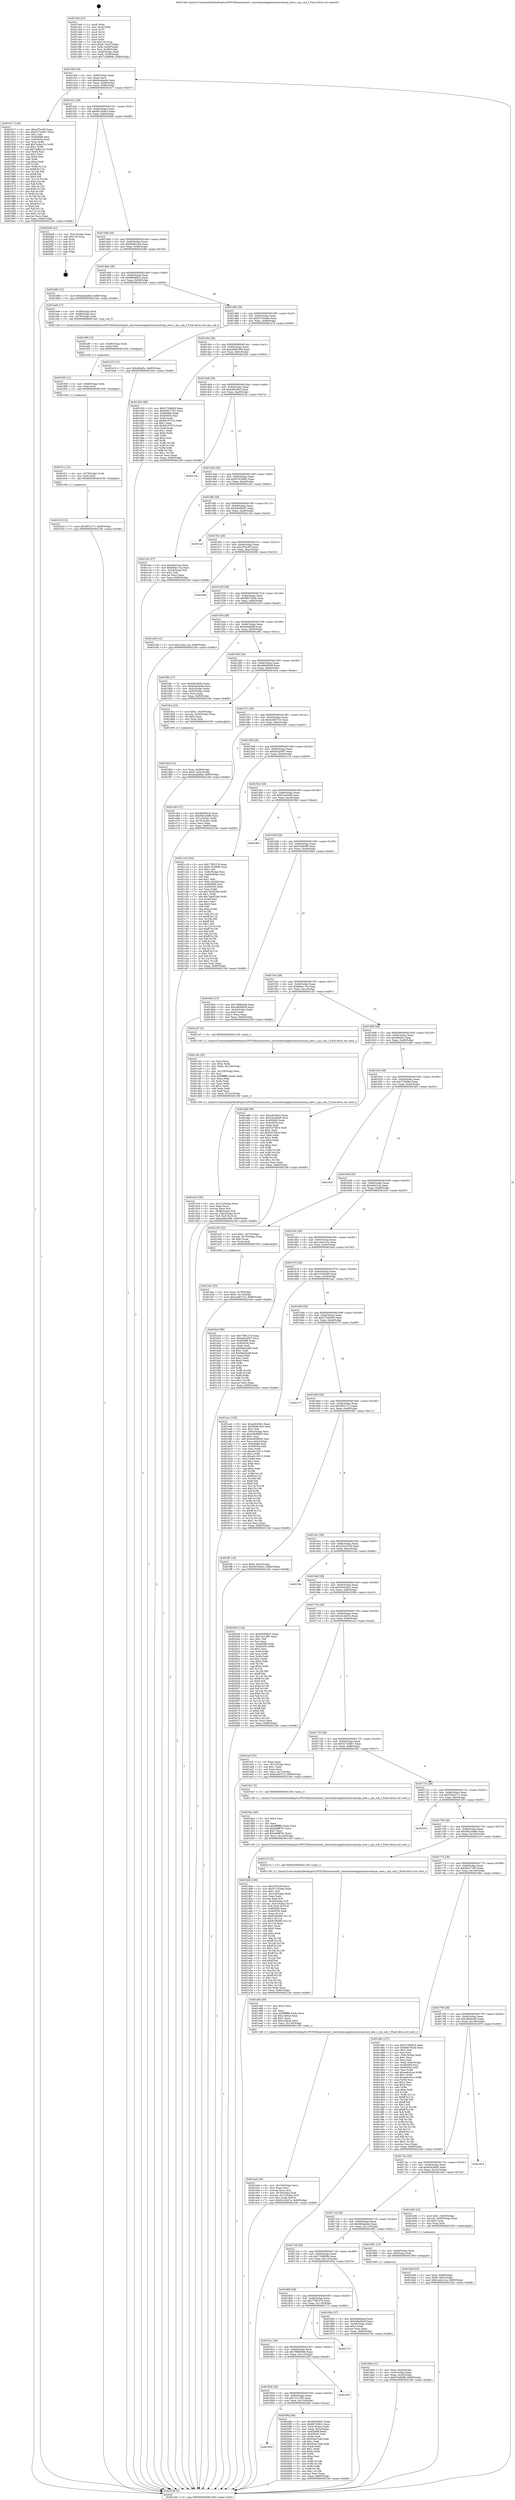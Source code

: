 digraph "0x4013e0" {
  label = "0x4013e0 (/mnt/c/Users/mathe/Desktop/tcc/POCII/binaries/extr_reactosbaseapplicationscalcrpn_ieee.c_rpn_sub_f_Final-ollvm.out::main(0))"
  labelloc = "t"
  node[shape=record]

  Entry [label="",width=0.3,height=0.3,shape=circle,fillcolor=black,style=filled]
  "0x40140f" [label="{
     0x40140f [29]\l
     | [instrs]\l
     &nbsp;&nbsp;0x40140f \<+3\>: mov -0x80(%rbp),%eax\l
     &nbsp;&nbsp;0x401412 \<+2\>: mov %eax,%ecx\l
     &nbsp;&nbsp;0x401414 \<+6\>: sub $0x84edae4b,%ecx\l
     &nbsp;&nbsp;0x40141a \<+6\>: mov %eax,-0x84(%rbp)\l
     &nbsp;&nbsp;0x401420 \<+6\>: mov %ecx,-0x88(%rbp)\l
     &nbsp;&nbsp;0x401426 \<+6\>: je 0000000000401917 \<main+0x537\>\l
  }"]
  "0x401917" [label="{
     0x401917 [144]\l
     | [instrs]\l
     &nbsp;&nbsp;0x401917 \<+5\>: mov $0xcf7fcc95,%eax\l
     &nbsp;&nbsp;0x40191c \<+5\>: mov $0x527e36b7,%ecx\l
     &nbsp;&nbsp;0x401921 \<+2\>: mov $0x1,%dl\l
     &nbsp;&nbsp;0x401923 \<+7\>: mov 0x405068,%esi\l
     &nbsp;&nbsp;0x40192a \<+7\>: mov 0x405054,%edi\l
     &nbsp;&nbsp;0x401931 \<+3\>: mov %esi,%r8d\l
     &nbsp;&nbsp;0x401934 \<+7\>: add $0x7adba12c,%r8d\l
     &nbsp;&nbsp;0x40193b \<+4\>: sub $0x1,%r8d\l
     &nbsp;&nbsp;0x40193f \<+7\>: sub $0x7adba12c,%r8d\l
     &nbsp;&nbsp;0x401946 \<+4\>: imul %r8d,%esi\l
     &nbsp;&nbsp;0x40194a \<+3\>: and $0x1,%esi\l
     &nbsp;&nbsp;0x40194d \<+3\>: cmp $0x0,%esi\l
     &nbsp;&nbsp;0x401950 \<+4\>: sete %r9b\l
     &nbsp;&nbsp;0x401954 \<+3\>: cmp $0xa,%edi\l
     &nbsp;&nbsp;0x401957 \<+4\>: setl %r10b\l
     &nbsp;&nbsp;0x40195b \<+3\>: mov %r9b,%r11b\l
     &nbsp;&nbsp;0x40195e \<+4\>: xor $0xff,%r11b\l
     &nbsp;&nbsp;0x401962 \<+3\>: mov %r10b,%bl\l
     &nbsp;&nbsp;0x401965 \<+3\>: xor $0xff,%bl\l
     &nbsp;&nbsp;0x401968 \<+3\>: xor $0x0,%dl\l
     &nbsp;&nbsp;0x40196b \<+3\>: mov %r11b,%r14b\l
     &nbsp;&nbsp;0x40196e \<+4\>: and $0x0,%r14b\l
     &nbsp;&nbsp;0x401972 \<+3\>: and %dl,%r9b\l
     &nbsp;&nbsp;0x401975 \<+3\>: mov %bl,%r15b\l
     &nbsp;&nbsp;0x401978 \<+4\>: and $0x0,%r15b\l
     &nbsp;&nbsp;0x40197c \<+3\>: and %dl,%r10b\l
     &nbsp;&nbsp;0x40197f \<+3\>: or %r9b,%r14b\l
     &nbsp;&nbsp;0x401982 \<+3\>: or %r10b,%r15b\l
     &nbsp;&nbsp;0x401985 \<+3\>: xor %r15b,%r14b\l
     &nbsp;&nbsp;0x401988 \<+3\>: or %bl,%r11b\l
     &nbsp;&nbsp;0x40198b \<+4\>: xor $0xff,%r11b\l
     &nbsp;&nbsp;0x40198f \<+3\>: or $0x0,%dl\l
     &nbsp;&nbsp;0x401992 \<+3\>: and %dl,%r11b\l
     &nbsp;&nbsp;0x401995 \<+3\>: or %r11b,%r14b\l
     &nbsp;&nbsp;0x401998 \<+4\>: test $0x1,%r14b\l
     &nbsp;&nbsp;0x40199c \<+3\>: cmovne %ecx,%eax\l
     &nbsp;&nbsp;0x40199f \<+3\>: mov %eax,-0x80(%rbp)\l
     &nbsp;&nbsp;0x4019a2 \<+5\>: jmp 00000000004021b6 \<main+0xdd6\>\l
  }"]
  "0x40142c" [label="{
     0x40142c [28]\l
     | [instrs]\l
     &nbsp;&nbsp;0x40142c \<+5\>: jmp 0000000000401431 \<main+0x51\>\l
     &nbsp;&nbsp;0x401431 \<+6\>: mov -0x84(%rbp),%eax\l
     &nbsp;&nbsp;0x401437 \<+5\>: sub $0x8b7408c3,%eax\l
     &nbsp;&nbsp;0x40143c \<+6\>: mov %eax,-0x8c(%rbp)\l
     &nbsp;&nbsp;0x401442 \<+6\>: je 00000000004020e8 \<main+0xd08\>\l
  }"]
  Exit [label="",width=0.3,height=0.3,shape=circle,fillcolor=black,style=filled,peripheries=2]
  "0x4020e8" [label="{
     0x4020e8 [21]\l
     | [instrs]\l
     &nbsp;&nbsp;0x4020e8 \<+3\>: mov -0x2c(%rbp),%eax\l
     &nbsp;&nbsp;0x4020eb \<+7\>: add $0x118,%rsp\l
     &nbsp;&nbsp;0x4020f2 \<+1\>: pop %rbx\l
     &nbsp;&nbsp;0x4020f3 \<+2\>: pop %r12\l
     &nbsp;&nbsp;0x4020f5 \<+2\>: pop %r13\l
     &nbsp;&nbsp;0x4020f7 \<+2\>: pop %r14\l
     &nbsp;&nbsp;0x4020f9 \<+2\>: pop %r15\l
     &nbsp;&nbsp;0x4020fb \<+1\>: pop %rbp\l
     &nbsp;&nbsp;0x4020fc \<+1\>: ret\l
  }"]
  "0x401448" [label="{
     0x401448 [28]\l
     | [instrs]\l
     &nbsp;&nbsp;0x401448 \<+5\>: jmp 000000000040144d \<main+0x6d\>\l
     &nbsp;&nbsp;0x40144d \<+6\>: mov -0x84(%rbp),%eax\l
     &nbsp;&nbsp;0x401453 \<+5\>: sub $0x94981dc6,%eax\l
     &nbsp;&nbsp;0x401458 \<+6\>: mov %eax,-0x90(%rbp)\l
     &nbsp;&nbsp;0x40145e \<+6\>: je 0000000000401b86 \<main+0x7a6\>\l
  }"]
  "0x401854" [label="{
     0x401854\l
  }", style=dashed]
  "0x401b86" [label="{
     0x401b86 [12]\l
     | [instrs]\l
     &nbsp;&nbsp;0x401b86 \<+7\>: movl $0xdadab8af,-0x80(%rbp)\l
     &nbsp;&nbsp;0x401b8d \<+5\>: jmp 00000000004021b6 \<main+0xdd6\>\l
  }"]
  "0x401464" [label="{
     0x401464 [28]\l
     | [instrs]\l
     &nbsp;&nbsp;0x401464 \<+5\>: jmp 0000000000401469 \<main+0x89\>\l
     &nbsp;&nbsp;0x401469 \<+6\>: mov -0x84(%rbp),%eax\l
     &nbsp;&nbsp;0x40146f \<+5\>: sub $0x9660fd1b,%eax\l
     &nbsp;&nbsp;0x401474 \<+6\>: mov %eax,-0x94(%rbp)\l
     &nbsp;&nbsp;0x40147a \<+6\>: je 0000000000401ee8 \<main+0xb08\>\l
  }"]
  "0x40208a" [label="{
     0x40208a [94]\l
     | [instrs]\l
     &nbsp;&nbsp;0x40208a \<+5\>: mov $0xb9c856d7,%eax\l
     &nbsp;&nbsp;0x40208f \<+5\>: mov $0x8b7408c3,%ecx\l
     &nbsp;&nbsp;0x402094 \<+3\>: mov -0x3c(%rbp),%edx\l
     &nbsp;&nbsp;0x402097 \<+3\>: mov %edx,-0x2c(%rbp)\l
     &nbsp;&nbsp;0x40209a \<+7\>: mov 0x405068,%edx\l
     &nbsp;&nbsp;0x4020a1 \<+7\>: mov 0x405054,%esi\l
     &nbsp;&nbsp;0x4020a8 \<+2\>: mov %edx,%edi\l
     &nbsp;&nbsp;0x4020aa \<+6\>: sub $0x43ea7ea6,%edi\l
     &nbsp;&nbsp;0x4020b0 \<+3\>: sub $0x1,%edi\l
     &nbsp;&nbsp;0x4020b3 \<+6\>: add $0x43ea7ea6,%edi\l
     &nbsp;&nbsp;0x4020b9 \<+3\>: imul %edi,%edx\l
     &nbsp;&nbsp;0x4020bc \<+3\>: and $0x1,%edx\l
     &nbsp;&nbsp;0x4020bf \<+3\>: cmp $0x0,%edx\l
     &nbsp;&nbsp;0x4020c2 \<+4\>: sete %r8b\l
     &nbsp;&nbsp;0x4020c6 \<+3\>: cmp $0xa,%esi\l
     &nbsp;&nbsp;0x4020c9 \<+4\>: setl %r9b\l
     &nbsp;&nbsp;0x4020cd \<+3\>: mov %r8b,%r10b\l
     &nbsp;&nbsp;0x4020d0 \<+3\>: and %r9b,%r10b\l
     &nbsp;&nbsp;0x4020d3 \<+3\>: xor %r9b,%r8b\l
     &nbsp;&nbsp;0x4020d6 \<+3\>: or %r8b,%r10b\l
     &nbsp;&nbsp;0x4020d9 \<+4\>: test $0x1,%r10b\l
     &nbsp;&nbsp;0x4020dd \<+3\>: cmovne %ecx,%eax\l
     &nbsp;&nbsp;0x4020e0 \<+3\>: mov %eax,-0x80(%rbp)\l
     &nbsp;&nbsp;0x4020e3 \<+5\>: jmp 00000000004021b6 \<main+0xdd6\>\l
  }"]
  "0x401ee8" [label="{
     0x401ee8 [17]\l
     | [instrs]\l
     &nbsp;&nbsp;0x401ee8 \<+4\>: mov -0x58(%rbp),%rdi\l
     &nbsp;&nbsp;0x401eec \<+4\>: mov -0x68(%rbp),%rsi\l
     &nbsp;&nbsp;0x401ef0 \<+4\>: mov -0x78(%rbp),%rdx\l
     &nbsp;&nbsp;0x401ef4 \<+5\>: call 00000000004013a0 \<rpn_sub_f\>\l
     | [calls]\l
     &nbsp;&nbsp;0x4013a0 \{1\} (/mnt/c/Users/mathe/Desktop/tcc/POCII/binaries/extr_reactosbaseapplicationscalcrpn_ieee.c_rpn_sub_f_Final-ollvm.out::rpn_sub_f)\l
  }"]
  "0x401480" [label="{
     0x401480 [28]\l
     | [instrs]\l
     &nbsp;&nbsp;0x401480 \<+5\>: jmp 0000000000401485 \<main+0xa5\>\l
     &nbsp;&nbsp;0x401485 \<+6\>: mov -0x84(%rbp),%eax\l
     &nbsp;&nbsp;0x40148b \<+5\>: sub $0x97102a6e,%eax\l
     &nbsp;&nbsp;0x401490 \<+6\>: mov %eax,-0x98(%rbp)\l
     &nbsp;&nbsp;0x401496 \<+6\>: je 0000000000401a7d \<main+0x69d\>\l
  }"]
  "0x401838" [label="{
     0x401838 [28]\l
     | [instrs]\l
     &nbsp;&nbsp;0x401838 \<+5\>: jmp 000000000040183d \<main+0x45d\>\l
     &nbsp;&nbsp;0x40183d \<+6\>: mov -0x84(%rbp),%eax\l
     &nbsp;&nbsp;0x401843 \<+5\>: sub $0x7a213ff1,%eax\l
     &nbsp;&nbsp;0x401848 \<+6\>: mov %eax,-0x120(%rbp)\l
     &nbsp;&nbsp;0x40184e \<+6\>: je 000000000040208a \<main+0xcaa\>\l
  }"]
  "0x401a7d" [label="{
     0x401a7d [12]\l
     | [instrs]\l
     &nbsp;&nbsp;0x401a7d \<+7\>: movl $0x46bd5c,-0x80(%rbp)\l
     &nbsp;&nbsp;0x401a84 \<+5\>: jmp 00000000004021b6 \<main+0xdd6\>\l
  }"]
  "0x40149c" [label="{
     0x40149c [28]\l
     | [instrs]\l
     &nbsp;&nbsp;0x40149c \<+5\>: jmp 00000000004014a1 \<main+0xc1\>\l
     &nbsp;&nbsp;0x4014a1 \<+6\>: mov -0x84(%rbp),%eax\l
     &nbsp;&nbsp;0x4014a7 \<+5\>: sub $0xa48d2369,%eax\l
     &nbsp;&nbsp;0x4014ac \<+6\>: mov %eax,-0x9c(%rbp)\l
     &nbsp;&nbsp;0x4014b2 \<+6\>: je 0000000000401d34 \<main+0x954\>\l
  }"]
  "0x401f29" [label="{
     0x401f29\l
  }", style=dashed]
  "0x401d34" [label="{
     0x401d34 [88]\l
     | [instrs]\l
     &nbsp;&nbsp;0x401d34 \<+5\>: mov $0x272848c9,%eax\l
     &nbsp;&nbsp;0x401d39 \<+5\>: mov $0x58417343,%ecx\l
     &nbsp;&nbsp;0x401d3e \<+7\>: mov 0x405068,%edx\l
     &nbsp;&nbsp;0x401d45 \<+7\>: mov 0x405054,%esi\l
     &nbsp;&nbsp;0x401d4c \<+2\>: mov %edx,%edi\l
     &nbsp;&nbsp;0x401d4e \<+6\>: sub $0xb919747a,%edi\l
     &nbsp;&nbsp;0x401d54 \<+3\>: sub $0x1,%edi\l
     &nbsp;&nbsp;0x401d57 \<+6\>: add $0xb919747a,%edi\l
     &nbsp;&nbsp;0x401d5d \<+3\>: imul %edi,%edx\l
     &nbsp;&nbsp;0x401d60 \<+3\>: and $0x1,%edx\l
     &nbsp;&nbsp;0x401d63 \<+3\>: cmp $0x0,%edx\l
     &nbsp;&nbsp;0x401d66 \<+4\>: sete %r8b\l
     &nbsp;&nbsp;0x401d6a \<+3\>: cmp $0xa,%esi\l
     &nbsp;&nbsp;0x401d6d \<+4\>: setl %r9b\l
     &nbsp;&nbsp;0x401d71 \<+3\>: mov %r8b,%r10b\l
     &nbsp;&nbsp;0x401d74 \<+3\>: and %r9b,%r10b\l
     &nbsp;&nbsp;0x401d77 \<+3\>: xor %r9b,%r8b\l
     &nbsp;&nbsp;0x401d7a \<+3\>: or %r8b,%r10b\l
     &nbsp;&nbsp;0x401d7d \<+4\>: test $0x1,%r10b\l
     &nbsp;&nbsp;0x401d81 \<+3\>: cmovne %ecx,%eax\l
     &nbsp;&nbsp;0x401d84 \<+3\>: mov %eax,-0x80(%rbp)\l
     &nbsp;&nbsp;0x401d87 \<+5\>: jmp 00000000004021b6 \<main+0xdd6\>\l
  }"]
  "0x4014b8" [label="{
     0x4014b8 [28]\l
     | [instrs]\l
     &nbsp;&nbsp;0x4014b8 \<+5\>: jmp 00000000004014bd \<main+0xdd\>\l
     &nbsp;&nbsp;0x4014bd \<+6\>: mov -0x84(%rbp),%eax\l
     &nbsp;&nbsp;0x4014c3 \<+5\>: sub $0xa4fc58e2,%eax\l
     &nbsp;&nbsp;0x4014c8 \<+6\>: mov %eax,-0xa0(%rbp)\l
     &nbsp;&nbsp;0x4014ce \<+6\>: je 000000000040215a \<main+0xd7a\>\l
  }"]
  "0x40181c" [label="{
     0x40181c [28]\l
     | [instrs]\l
     &nbsp;&nbsp;0x40181c \<+5\>: jmp 0000000000401821 \<main+0x441\>\l
     &nbsp;&nbsp;0x401821 \<+6\>: mov -0x84(%rbp),%eax\l
     &nbsp;&nbsp;0x401827 \<+5\>: sub $0x7888048b,%eax\l
     &nbsp;&nbsp;0x40182c \<+6\>: mov %eax,-0x11c(%rbp)\l
     &nbsp;&nbsp;0x401832 \<+6\>: je 0000000000401f29 \<main+0xb49\>\l
  }"]
  "0x40215a" [label="{
     0x40215a\l
  }", style=dashed]
  "0x4014d4" [label="{
     0x4014d4 [28]\l
     | [instrs]\l
     &nbsp;&nbsp;0x4014d4 \<+5\>: jmp 00000000004014d9 \<main+0xf9\>\l
     &nbsp;&nbsp;0x4014d9 \<+6\>: mov -0x84(%rbp),%eax\l
     &nbsp;&nbsp;0x4014df \<+5\>: sub $0xb7d19685,%eax\l
     &nbsp;&nbsp;0x4014e4 \<+6\>: mov %eax,-0xa4(%rbp)\l
     &nbsp;&nbsp;0x4014ea \<+6\>: je 0000000000401cbc \<main+0x8dc\>\l
  }"]
  "0x402173" [label="{
     0x402173\l
  }", style=dashed]
  "0x401cbc" [label="{
     0x401cbc [27]\l
     | [instrs]\l
     &nbsp;&nbsp;0x401cbc \<+5\>: mov $0xe9a21ea,%eax\l
     &nbsp;&nbsp;0x401cc1 \<+5\>: mov $0xf8eb173a,%ecx\l
     &nbsp;&nbsp;0x401cc6 \<+3\>: mov -0x2d(%rbp),%dl\l
     &nbsp;&nbsp;0x401cc9 \<+3\>: test $0x1,%dl\l
     &nbsp;&nbsp;0x401ccc \<+3\>: cmovne %ecx,%eax\l
     &nbsp;&nbsp;0x401ccf \<+3\>: mov %eax,-0x80(%rbp)\l
     &nbsp;&nbsp;0x401cd2 \<+5\>: jmp 00000000004021b6 \<main+0xdd6\>\l
  }"]
  "0x4014f0" [label="{
     0x4014f0 [28]\l
     | [instrs]\l
     &nbsp;&nbsp;0x4014f0 \<+5\>: jmp 00000000004014f5 \<main+0x115\>\l
     &nbsp;&nbsp;0x4014f5 \<+6\>: mov -0x84(%rbp),%eax\l
     &nbsp;&nbsp;0x4014fb \<+5\>: sub $0xb9c856d7,%eax\l
     &nbsp;&nbsp;0x401500 \<+6\>: mov %eax,-0xa8(%rbp)\l
     &nbsp;&nbsp;0x401506 \<+6\>: je 00000000004021af \<main+0xdcf\>\l
  }"]
  "0x401f1d" [label="{
     0x401f1d [12]\l
     | [instrs]\l
     &nbsp;&nbsp;0x401f1d \<+7\>: movl $0x2f67cc71,-0x80(%rbp)\l
     &nbsp;&nbsp;0x401f24 \<+5\>: jmp 00000000004021b6 \<main+0xdd6\>\l
  }"]
  "0x4021af" [label="{
     0x4021af\l
  }", style=dashed]
  "0x40150c" [label="{
     0x40150c [28]\l
     | [instrs]\l
     &nbsp;&nbsp;0x40150c \<+5\>: jmp 0000000000401511 \<main+0x131\>\l
     &nbsp;&nbsp;0x401511 \<+6\>: mov -0x84(%rbp),%eax\l
     &nbsp;&nbsp;0x401517 \<+5\>: sub $0xcf7fcc95,%eax\l
     &nbsp;&nbsp;0x40151c \<+6\>: mov %eax,-0xac(%rbp)\l
     &nbsp;&nbsp;0x401522 \<+6\>: je 00000000004020fd \<main+0xd1d\>\l
  }"]
  "0x401f11" [label="{
     0x401f11 [12]\l
     | [instrs]\l
     &nbsp;&nbsp;0x401f11 \<+4\>: mov -0x78(%rbp),%rdx\l
     &nbsp;&nbsp;0x401f15 \<+3\>: mov %rdx,%rdi\l
     &nbsp;&nbsp;0x401f18 \<+5\>: call 0000000000401030 \<free@plt\>\l
     | [calls]\l
     &nbsp;&nbsp;0x401030 \{1\} (unknown)\l
  }"]
  "0x4020fd" [label="{
     0x4020fd\l
  }", style=dashed]
  "0x401528" [label="{
     0x401528 [28]\l
     | [instrs]\l
     &nbsp;&nbsp;0x401528 \<+5\>: jmp 000000000040152d \<main+0x14d\>\l
     &nbsp;&nbsp;0x40152d \<+6\>: mov -0x84(%rbp),%eax\l
     &nbsp;&nbsp;0x401533 \<+5\>: sub $0xd6b782de,%eax\l
     &nbsp;&nbsp;0x401538 \<+6\>: mov %eax,-0xb0(%rbp)\l
     &nbsp;&nbsp;0x40153e \<+6\>: je 0000000000401e29 \<main+0xa49\>\l
  }"]
  "0x401f05" [label="{
     0x401f05 [12]\l
     | [instrs]\l
     &nbsp;&nbsp;0x401f05 \<+4\>: mov -0x68(%rbp),%rdx\l
     &nbsp;&nbsp;0x401f09 \<+3\>: mov %rdx,%rdi\l
     &nbsp;&nbsp;0x401f0c \<+5\>: call 0000000000401030 \<free@plt\>\l
     | [calls]\l
     &nbsp;&nbsp;0x401030 \{1\} (unknown)\l
  }"]
  "0x401e29" [label="{
     0x401e29 [12]\l
     | [instrs]\l
     &nbsp;&nbsp;0x401e29 \<+7\>: movl $0x1eeb1c2a,-0x80(%rbp)\l
     &nbsp;&nbsp;0x401e30 \<+5\>: jmp 00000000004021b6 \<main+0xdd6\>\l
  }"]
  "0x401544" [label="{
     0x401544 [28]\l
     | [instrs]\l
     &nbsp;&nbsp;0x401544 \<+5\>: jmp 0000000000401549 \<main+0x169\>\l
     &nbsp;&nbsp;0x401549 \<+6\>: mov -0x84(%rbp),%eax\l
     &nbsp;&nbsp;0x40154f \<+5\>: sub $0xdadab8af,%eax\l
     &nbsp;&nbsp;0x401554 \<+6\>: mov %eax,-0xb4(%rbp)\l
     &nbsp;&nbsp;0x40155a \<+6\>: je 00000000004018fc \<main+0x51c\>\l
  }"]
  "0x401ef9" [label="{
     0x401ef9 [12]\l
     | [instrs]\l
     &nbsp;&nbsp;0x401ef9 \<+4\>: mov -0x58(%rbp),%rdx\l
     &nbsp;&nbsp;0x401efd \<+3\>: mov %rdx,%rdi\l
     &nbsp;&nbsp;0x401f00 \<+5\>: call 0000000000401030 \<free@plt\>\l
     | [calls]\l
     &nbsp;&nbsp;0x401030 \{1\} (unknown)\l
  }"]
  "0x4018fc" [label="{
     0x4018fc [27]\l
     | [instrs]\l
     &nbsp;&nbsp;0x4018fc \<+5\>: mov $0x65b2fe83,%eax\l
     &nbsp;&nbsp;0x401901 \<+5\>: mov $0x84edae4b,%ecx\l
     &nbsp;&nbsp;0x401906 \<+3\>: mov -0x5c(%rbp),%edx\l
     &nbsp;&nbsp;0x401909 \<+3\>: cmp -0x50(%rbp),%edx\l
     &nbsp;&nbsp;0x40190c \<+3\>: cmovl %ecx,%eax\l
     &nbsp;&nbsp;0x40190f \<+3\>: mov %eax,-0x80(%rbp)\l
     &nbsp;&nbsp;0x401912 \<+5\>: jmp 00000000004021b6 \<main+0xdd6\>\l
  }"]
  "0x401560" [label="{
     0x401560 [28]\l
     | [instrs]\l
     &nbsp;&nbsp;0x401560 \<+5\>: jmp 0000000000401565 \<main+0x185\>\l
     &nbsp;&nbsp;0x401565 \<+6\>: mov -0x84(%rbp),%eax\l
     &nbsp;&nbsp;0x40156b \<+5\>: sub $0xe86d0938,%eax\l
     &nbsp;&nbsp;0x401570 \<+6\>: mov %eax,-0xb8(%rbp)\l
     &nbsp;&nbsp;0x401576 \<+6\>: je 00000000004018ce \<main+0x4ee\>\l
  }"]
  "0x401eab" [label="{
     0x401eab [36]\l
     | [instrs]\l
     &nbsp;&nbsp;0x401eab \<+6\>: mov -0x130(%rbp),%ecx\l
     &nbsp;&nbsp;0x401eb1 \<+3\>: imul %eax,%ecx\l
     &nbsp;&nbsp;0x401eb4 \<+3\>: movslq %ecx,%rsi\l
     &nbsp;&nbsp;0x401eb7 \<+4\>: mov -0x78(%rbp),%rdi\l
     &nbsp;&nbsp;0x401ebb \<+4\>: movslq -0x7c(%rbp),%r8\l
     &nbsp;&nbsp;0x401ebf \<+4\>: mov %rsi,(%rdi,%r8,8)\l
     &nbsp;&nbsp;0x401ec3 \<+7\>: movl $0x43c2bd7a,-0x80(%rbp)\l
     &nbsp;&nbsp;0x401eca \<+5\>: jmp 00000000004021b6 \<main+0xdd6\>\l
  }"]
  "0x4018ce" [label="{
     0x4018ce [23]\l
     | [instrs]\l
     &nbsp;&nbsp;0x4018ce \<+7\>: movl $0x1,-0x50(%rbp)\l
     &nbsp;&nbsp;0x4018d5 \<+4\>: movslq -0x50(%rbp),%rax\l
     &nbsp;&nbsp;0x4018d9 \<+4\>: shl $0x3,%rax\l
     &nbsp;&nbsp;0x4018dd \<+3\>: mov %rax,%rdi\l
     &nbsp;&nbsp;0x4018e0 \<+5\>: call 0000000000401050 \<malloc@plt\>\l
     | [calls]\l
     &nbsp;&nbsp;0x401050 \{1\} (unknown)\l
  }"]
  "0x40157c" [label="{
     0x40157c [28]\l
     | [instrs]\l
     &nbsp;&nbsp;0x40157c \<+5\>: jmp 0000000000401581 \<main+0x1a1\>\l
     &nbsp;&nbsp;0x401581 \<+6\>: mov -0x84(%rbp),%eax\l
     &nbsp;&nbsp;0x401587 \<+5\>: sub $0xecd83723,%eax\l
     &nbsp;&nbsp;0x40158c \<+6\>: mov %eax,-0xbc(%rbp)\l
     &nbsp;&nbsp;0x401592 \<+6\>: je 0000000000401e63 \<main+0xa83\>\l
  }"]
  "0x401e83" [label="{
     0x401e83 [40]\l
     | [instrs]\l
     &nbsp;&nbsp;0x401e83 \<+5\>: mov $0x2,%ecx\l
     &nbsp;&nbsp;0x401e88 \<+1\>: cltd\l
     &nbsp;&nbsp;0x401e89 \<+2\>: idiv %ecx\l
     &nbsp;&nbsp;0x401e8b \<+6\>: imul $0xfffffffe,%edx,%ecx\l
     &nbsp;&nbsp;0x401e91 \<+6\>: sub $0xcc3fe2e,%ecx\l
     &nbsp;&nbsp;0x401e97 \<+3\>: add $0x1,%ecx\l
     &nbsp;&nbsp;0x401e9a \<+6\>: add $0xcc3fe2e,%ecx\l
     &nbsp;&nbsp;0x401ea0 \<+6\>: mov %ecx,-0x130(%rbp)\l
     &nbsp;&nbsp;0x401ea6 \<+5\>: call 0000000000401160 \<next_i\>\l
     | [calls]\l
     &nbsp;&nbsp;0x401160 \{1\} (/mnt/c/Users/mathe/Desktop/tcc/POCII/binaries/extr_reactosbaseapplicationscalcrpn_ieee.c_rpn_sub_f_Final-ollvm.out::next_i)\l
  }"]
  "0x401e63" [label="{
     0x401e63 [27]\l
     | [instrs]\l
     &nbsp;&nbsp;0x401e63 \<+5\>: mov $0x9660fd1b,%eax\l
     &nbsp;&nbsp;0x401e68 \<+5\>: mov $0x56b1d496,%ecx\l
     &nbsp;&nbsp;0x401e6d \<+3\>: mov -0x7c(%rbp),%edx\l
     &nbsp;&nbsp;0x401e70 \<+3\>: cmp -0x70(%rbp),%edx\l
     &nbsp;&nbsp;0x401e73 \<+3\>: cmovl %ecx,%eax\l
     &nbsp;&nbsp;0x401e76 \<+3\>: mov %eax,-0x80(%rbp)\l
     &nbsp;&nbsp;0x401e79 \<+5\>: jmp 00000000004021b6 \<main+0xdd6\>\l
  }"]
  "0x401598" [label="{
     0x401598 [28]\l
     | [instrs]\l
     &nbsp;&nbsp;0x401598 \<+5\>: jmp 000000000040159d \<main+0x1bd\>\l
     &nbsp;&nbsp;0x40159d \<+6\>: mov -0x84(%rbp),%eax\l
     &nbsp;&nbsp;0x4015a3 \<+5\>: sub $0xef32d387,%eax\l
     &nbsp;&nbsp;0x4015a8 \<+6\>: mov %eax,-0xc0(%rbp)\l
     &nbsp;&nbsp;0x4015ae \<+6\>: je 0000000000401c18 \<main+0x838\>\l
  }"]
  "0x401e4c" [label="{
     0x401e4c [23]\l
     | [instrs]\l
     &nbsp;&nbsp;0x401e4c \<+4\>: mov %rax,-0x78(%rbp)\l
     &nbsp;&nbsp;0x401e50 \<+7\>: movl $0x0,-0x7c(%rbp)\l
     &nbsp;&nbsp;0x401e57 \<+7\>: movl $0xecd83723,-0x80(%rbp)\l
     &nbsp;&nbsp;0x401e5e \<+5\>: jmp 00000000004021b6 \<main+0xdd6\>\l
  }"]
  "0x401c18" [label="{
     0x401c18 [164]\l
     | [instrs]\l
     &nbsp;&nbsp;0x401c18 \<+5\>: mov $0x778f127d,%eax\l
     &nbsp;&nbsp;0x401c1d \<+5\>: mov $0xb7d19685,%ecx\l
     &nbsp;&nbsp;0x401c22 \<+2\>: mov $0x1,%dl\l
     &nbsp;&nbsp;0x401c24 \<+3\>: mov -0x6c(%rbp),%esi\l
     &nbsp;&nbsp;0x401c27 \<+3\>: cmp -0x60(%rbp),%esi\l
     &nbsp;&nbsp;0x401c2a \<+4\>: setl %dil\l
     &nbsp;&nbsp;0x401c2e \<+4\>: and $0x1,%dil\l
     &nbsp;&nbsp;0x401c32 \<+4\>: mov %dil,-0x2d(%rbp)\l
     &nbsp;&nbsp;0x401c36 \<+7\>: mov 0x405068,%esi\l
     &nbsp;&nbsp;0x401c3d \<+8\>: mov 0x405054,%r8d\l
     &nbsp;&nbsp;0x401c45 \<+3\>: mov %esi,%r9d\l
     &nbsp;&nbsp;0x401c48 \<+7\>: sub $0x7abd528a,%r9d\l
     &nbsp;&nbsp;0x401c4f \<+4\>: sub $0x1,%r9d\l
     &nbsp;&nbsp;0x401c53 \<+7\>: add $0x7abd528a,%r9d\l
     &nbsp;&nbsp;0x401c5a \<+4\>: imul %r9d,%esi\l
     &nbsp;&nbsp;0x401c5e \<+3\>: and $0x1,%esi\l
     &nbsp;&nbsp;0x401c61 \<+3\>: cmp $0x0,%esi\l
     &nbsp;&nbsp;0x401c64 \<+4\>: sete %dil\l
     &nbsp;&nbsp;0x401c68 \<+4\>: cmp $0xa,%r8d\l
     &nbsp;&nbsp;0x401c6c \<+4\>: setl %r10b\l
     &nbsp;&nbsp;0x401c70 \<+3\>: mov %dil,%r11b\l
     &nbsp;&nbsp;0x401c73 \<+4\>: xor $0xff,%r11b\l
     &nbsp;&nbsp;0x401c77 \<+3\>: mov %r10b,%bl\l
     &nbsp;&nbsp;0x401c7a \<+3\>: xor $0xff,%bl\l
     &nbsp;&nbsp;0x401c7d \<+3\>: xor $0x1,%dl\l
     &nbsp;&nbsp;0x401c80 \<+3\>: mov %r11b,%r14b\l
     &nbsp;&nbsp;0x401c83 \<+4\>: and $0xff,%r14b\l
     &nbsp;&nbsp;0x401c87 \<+3\>: and %dl,%dil\l
     &nbsp;&nbsp;0x401c8a \<+3\>: mov %bl,%r15b\l
     &nbsp;&nbsp;0x401c8d \<+4\>: and $0xff,%r15b\l
     &nbsp;&nbsp;0x401c91 \<+3\>: and %dl,%r10b\l
     &nbsp;&nbsp;0x401c94 \<+3\>: or %dil,%r14b\l
     &nbsp;&nbsp;0x401c97 \<+3\>: or %r10b,%r15b\l
     &nbsp;&nbsp;0x401c9a \<+3\>: xor %r15b,%r14b\l
     &nbsp;&nbsp;0x401c9d \<+3\>: or %bl,%r11b\l
     &nbsp;&nbsp;0x401ca0 \<+4\>: xor $0xff,%r11b\l
     &nbsp;&nbsp;0x401ca4 \<+3\>: or $0x1,%dl\l
     &nbsp;&nbsp;0x401ca7 \<+3\>: and %dl,%r11b\l
     &nbsp;&nbsp;0x401caa \<+3\>: or %r11b,%r14b\l
     &nbsp;&nbsp;0x401cad \<+4\>: test $0x1,%r14b\l
     &nbsp;&nbsp;0x401cb1 \<+3\>: cmovne %ecx,%eax\l
     &nbsp;&nbsp;0x401cb4 \<+3\>: mov %eax,-0x80(%rbp)\l
     &nbsp;&nbsp;0x401cb7 \<+5\>: jmp 00000000004021b6 \<main+0xdd6\>\l
  }"]
  "0x4015b4" [label="{
     0x4015b4 [28]\l
     | [instrs]\l
     &nbsp;&nbsp;0x4015b4 \<+5\>: jmp 00000000004015b9 \<main+0x1d9\>\l
     &nbsp;&nbsp;0x4015b9 \<+6\>: mov -0x84(%rbp),%eax\l
     &nbsp;&nbsp;0x4015bf \<+5\>: sub $0xf1ac6448,%eax\l
     &nbsp;&nbsp;0x4015c4 \<+6\>: mov %eax,-0xc4(%rbp)\l
     &nbsp;&nbsp;0x4015ca \<+6\>: je 0000000000401f8d \<main+0xbad\>\l
  }"]
  "0x401d10" [label="{
     0x401d10 [36]\l
     | [instrs]\l
     &nbsp;&nbsp;0x401d10 \<+6\>: mov -0x12c(%rbp),%ecx\l
     &nbsp;&nbsp;0x401d16 \<+3\>: imul %eax,%ecx\l
     &nbsp;&nbsp;0x401d19 \<+3\>: movslq %ecx,%r8\l
     &nbsp;&nbsp;0x401d1c \<+4\>: mov -0x68(%rbp),%r9\l
     &nbsp;&nbsp;0x401d20 \<+4\>: movslq -0x6c(%rbp),%r10\l
     &nbsp;&nbsp;0x401d24 \<+4\>: mov %r8,(%r9,%r10,8)\l
     &nbsp;&nbsp;0x401d28 \<+7\>: movl $0xa48d2369,-0x80(%rbp)\l
     &nbsp;&nbsp;0x401d2f \<+5\>: jmp 00000000004021b6 \<main+0xdd6\>\l
  }"]
  "0x401f8d" [label="{
     0x401f8d\l
  }", style=dashed]
  "0x4015d0" [label="{
     0x4015d0 [28]\l
     | [instrs]\l
     &nbsp;&nbsp;0x4015d0 \<+5\>: jmp 00000000004015d5 \<main+0x1f5\>\l
     &nbsp;&nbsp;0x4015d5 \<+6\>: mov -0x84(%rbp),%eax\l
     &nbsp;&nbsp;0x4015db \<+5\>: sub $0xf7eb84f9,%eax\l
     &nbsp;&nbsp;0x4015e0 \<+6\>: mov %eax,-0xc8(%rbp)\l
     &nbsp;&nbsp;0x4015e6 \<+6\>: je 00000000004018b3 \<main+0x4d3\>\l
  }"]
  "0x401cdc" [label="{
     0x401cdc [52]\l
     | [instrs]\l
     &nbsp;&nbsp;0x401cdc \<+2\>: xor %ecx,%ecx\l
     &nbsp;&nbsp;0x401cde \<+5\>: mov $0x2,%edx\l
     &nbsp;&nbsp;0x401ce3 \<+6\>: mov %edx,-0x128(%rbp)\l
     &nbsp;&nbsp;0x401ce9 \<+1\>: cltd\l
     &nbsp;&nbsp;0x401cea \<+6\>: mov -0x128(%rbp),%esi\l
     &nbsp;&nbsp;0x401cf0 \<+2\>: idiv %esi\l
     &nbsp;&nbsp;0x401cf2 \<+6\>: imul $0xfffffffe,%edx,%edx\l
     &nbsp;&nbsp;0x401cf8 \<+2\>: mov %ecx,%edi\l
     &nbsp;&nbsp;0x401cfa \<+2\>: sub %edx,%edi\l
     &nbsp;&nbsp;0x401cfc \<+2\>: mov %ecx,%edx\l
     &nbsp;&nbsp;0x401cfe \<+3\>: sub $0x1,%edx\l
     &nbsp;&nbsp;0x401d01 \<+2\>: add %edx,%edi\l
     &nbsp;&nbsp;0x401d03 \<+2\>: sub %edi,%ecx\l
     &nbsp;&nbsp;0x401d05 \<+6\>: mov %ecx,-0x12c(%rbp)\l
     &nbsp;&nbsp;0x401d0b \<+5\>: call 0000000000401160 \<next_i\>\l
     | [calls]\l
     &nbsp;&nbsp;0x401160 \{1\} (/mnt/c/Users/mathe/Desktop/tcc/POCII/binaries/extr_reactosbaseapplicationscalcrpn_ieee.c_rpn_sub_f_Final-ollvm.out::next_i)\l
  }"]
  "0x4018b3" [label="{
     0x4018b3 [27]\l
     | [instrs]\l
     &nbsp;&nbsp;0x4018b3 \<+5\>: mov $0x7888048b,%eax\l
     &nbsp;&nbsp;0x4018b8 \<+5\>: mov $0xe86d0938,%ecx\l
     &nbsp;&nbsp;0x4018bd \<+3\>: mov -0x34(%rbp),%edx\l
     &nbsp;&nbsp;0x4018c0 \<+3\>: cmp $0x0,%edx\l
     &nbsp;&nbsp;0x4018c3 \<+3\>: cmove %ecx,%eax\l
     &nbsp;&nbsp;0x4018c6 \<+3\>: mov %eax,-0x80(%rbp)\l
     &nbsp;&nbsp;0x4018c9 \<+5\>: jmp 00000000004021b6 \<main+0xdd6\>\l
  }"]
  "0x4015ec" [label="{
     0x4015ec [28]\l
     | [instrs]\l
     &nbsp;&nbsp;0x4015ec \<+5\>: jmp 00000000004015f1 \<main+0x211\>\l
     &nbsp;&nbsp;0x4015f1 \<+6\>: mov -0x84(%rbp),%eax\l
     &nbsp;&nbsp;0x4015f7 \<+5\>: sub $0xf8eb173a,%eax\l
     &nbsp;&nbsp;0x4015fc \<+6\>: mov %eax,-0xcc(%rbp)\l
     &nbsp;&nbsp;0x401602 \<+6\>: je 0000000000401cd7 \<main+0x8f7\>\l
  }"]
  "0x401ba9" [label="{
     0x401ba9 [23]\l
     | [instrs]\l
     &nbsp;&nbsp;0x401ba9 \<+4\>: mov %rax,-0x68(%rbp)\l
     &nbsp;&nbsp;0x401bad \<+7\>: movl $0x0,-0x6c(%rbp)\l
     &nbsp;&nbsp;0x401bb4 \<+7\>: movl $0x1eeb1c2a,-0x80(%rbp)\l
     &nbsp;&nbsp;0x401bbb \<+5\>: jmp 00000000004021b6 \<main+0xdd6\>\l
  }"]
  "0x401cd7" [label="{
     0x401cd7 [5]\l
     | [instrs]\l
     &nbsp;&nbsp;0x401cd7 \<+5\>: call 0000000000401160 \<next_i\>\l
     | [calls]\l
     &nbsp;&nbsp;0x401160 \{1\} (/mnt/c/Users/mathe/Desktop/tcc/POCII/binaries/extr_reactosbaseapplicationscalcrpn_ieee.c_rpn_sub_f_Final-ollvm.out::next_i)\l
  }"]
  "0x401608" [label="{
     0x401608 [28]\l
     | [instrs]\l
     &nbsp;&nbsp;0x401608 \<+5\>: jmp 000000000040160d \<main+0x22d\>\l
     &nbsp;&nbsp;0x40160d \<+6\>: mov -0x84(%rbp),%eax\l
     &nbsp;&nbsp;0x401613 \<+5\>: sub $0x46bd5c,%eax\l
     &nbsp;&nbsp;0x401618 \<+6\>: mov %eax,-0xd0(%rbp)\l
     &nbsp;&nbsp;0x40161e \<+6\>: je 0000000000401a89 \<main+0x6a9\>\l
  }"]
  "0x4019d4" [label="{
     0x4019d4 [169]\l
     | [instrs]\l
     &nbsp;&nbsp;0x4019d4 \<+5\>: mov $0xcf7fcc95,%ecx\l
     &nbsp;&nbsp;0x4019d9 \<+5\>: mov $0x97102a6e,%edx\l
     &nbsp;&nbsp;0x4019de \<+3\>: mov $0x1,%sil\l
     &nbsp;&nbsp;0x4019e1 \<+6\>: mov -0x124(%rbp),%edi\l
     &nbsp;&nbsp;0x4019e7 \<+3\>: imul %eax,%edi\l
     &nbsp;&nbsp;0x4019ea \<+3\>: movslq %edi,%r8\l
     &nbsp;&nbsp;0x4019ed \<+4\>: mov -0x58(%rbp),%r9\l
     &nbsp;&nbsp;0x4019f1 \<+4\>: movslq -0x5c(%rbp),%r10\l
     &nbsp;&nbsp;0x4019f5 \<+4\>: mov %r8,(%r9,%r10,8)\l
     &nbsp;&nbsp;0x4019f9 \<+7\>: mov 0x405068,%eax\l
     &nbsp;&nbsp;0x401a00 \<+7\>: mov 0x405054,%edi\l
     &nbsp;&nbsp;0x401a07 \<+3\>: mov %eax,%r11d\l
     &nbsp;&nbsp;0x401a0a \<+7\>: add $0x9338cf62,%r11d\l
     &nbsp;&nbsp;0x401a11 \<+4\>: sub $0x1,%r11d\l
     &nbsp;&nbsp;0x401a15 \<+7\>: sub $0x9338cf62,%r11d\l
     &nbsp;&nbsp;0x401a1c \<+4\>: imul %r11d,%eax\l
     &nbsp;&nbsp;0x401a20 \<+3\>: and $0x1,%eax\l
     &nbsp;&nbsp;0x401a23 \<+3\>: cmp $0x0,%eax\l
     &nbsp;&nbsp;0x401a26 \<+3\>: sete %bl\l
     &nbsp;&nbsp;0x401a29 \<+3\>: cmp $0xa,%edi\l
     &nbsp;&nbsp;0x401a2c \<+4\>: setl %r14b\l
     &nbsp;&nbsp;0x401a30 \<+3\>: mov %bl,%r15b\l
     &nbsp;&nbsp;0x401a33 \<+4\>: xor $0xff,%r15b\l
     &nbsp;&nbsp;0x401a37 \<+3\>: mov %r14b,%r12b\l
     &nbsp;&nbsp;0x401a3a \<+4\>: xor $0xff,%r12b\l
     &nbsp;&nbsp;0x401a3e \<+4\>: xor $0x1,%sil\l
     &nbsp;&nbsp;0x401a42 \<+3\>: mov %r15b,%r13b\l
     &nbsp;&nbsp;0x401a45 \<+4\>: and $0xff,%r13b\l
     &nbsp;&nbsp;0x401a49 \<+3\>: and %sil,%bl\l
     &nbsp;&nbsp;0x401a4c \<+3\>: mov %r12b,%al\l
     &nbsp;&nbsp;0x401a4f \<+2\>: and $0xff,%al\l
     &nbsp;&nbsp;0x401a51 \<+3\>: and %sil,%r14b\l
     &nbsp;&nbsp;0x401a54 \<+3\>: or %bl,%r13b\l
     &nbsp;&nbsp;0x401a57 \<+3\>: or %r14b,%al\l
     &nbsp;&nbsp;0x401a5a \<+3\>: xor %al,%r13b\l
     &nbsp;&nbsp;0x401a5d \<+3\>: or %r12b,%r15b\l
     &nbsp;&nbsp;0x401a60 \<+4\>: xor $0xff,%r15b\l
     &nbsp;&nbsp;0x401a64 \<+4\>: or $0x1,%sil\l
     &nbsp;&nbsp;0x401a68 \<+3\>: and %sil,%r15b\l
     &nbsp;&nbsp;0x401a6b \<+3\>: or %r15b,%r13b\l
     &nbsp;&nbsp;0x401a6e \<+4\>: test $0x1,%r13b\l
     &nbsp;&nbsp;0x401a72 \<+3\>: cmovne %edx,%ecx\l
     &nbsp;&nbsp;0x401a75 \<+3\>: mov %ecx,-0x80(%rbp)\l
     &nbsp;&nbsp;0x401a78 \<+5\>: jmp 00000000004021b6 \<main+0xdd6\>\l
  }"]
  "0x401a89" [label="{
     0x401a89 [88]\l
     | [instrs]\l
     &nbsp;&nbsp;0x401a89 \<+5\>: mov $0xa4fc58e2,%eax\l
     &nbsp;&nbsp;0x401a8e \<+5\>: mov $0x23c50a49,%ecx\l
     &nbsp;&nbsp;0x401a93 \<+7\>: mov 0x405068,%edx\l
     &nbsp;&nbsp;0x401a9a \<+7\>: mov 0x405054,%esi\l
     &nbsp;&nbsp;0x401aa1 \<+2\>: mov %edx,%edi\l
     &nbsp;&nbsp;0x401aa3 \<+6\>: add $0xf1b7b9ce,%edi\l
     &nbsp;&nbsp;0x401aa9 \<+3\>: sub $0x1,%edi\l
     &nbsp;&nbsp;0x401aac \<+6\>: sub $0xf1b7b9ce,%edi\l
     &nbsp;&nbsp;0x401ab2 \<+3\>: imul %edi,%edx\l
     &nbsp;&nbsp;0x401ab5 \<+3\>: and $0x1,%edx\l
     &nbsp;&nbsp;0x401ab8 \<+3\>: cmp $0x0,%edx\l
     &nbsp;&nbsp;0x401abb \<+4\>: sete %r8b\l
     &nbsp;&nbsp;0x401abf \<+3\>: cmp $0xa,%esi\l
     &nbsp;&nbsp;0x401ac2 \<+4\>: setl %r9b\l
     &nbsp;&nbsp;0x401ac6 \<+3\>: mov %r8b,%r10b\l
     &nbsp;&nbsp;0x401ac9 \<+3\>: and %r9b,%r10b\l
     &nbsp;&nbsp;0x401acc \<+3\>: xor %r9b,%r8b\l
     &nbsp;&nbsp;0x401acf \<+3\>: or %r8b,%r10b\l
     &nbsp;&nbsp;0x401ad2 \<+4\>: test $0x1,%r10b\l
     &nbsp;&nbsp;0x401ad6 \<+3\>: cmovne %ecx,%eax\l
     &nbsp;&nbsp;0x401ad9 \<+3\>: mov %eax,-0x80(%rbp)\l
     &nbsp;&nbsp;0x401adc \<+5\>: jmp 00000000004021b6 \<main+0xdd6\>\l
  }"]
  "0x401624" [label="{
     0x401624 [28]\l
     | [instrs]\l
     &nbsp;&nbsp;0x401624 \<+5\>: jmp 0000000000401629 \<main+0x249\>\l
     &nbsp;&nbsp;0x401629 \<+6\>: mov -0x84(%rbp),%eax\l
     &nbsp;&nbsp;0x40162f \<+5\>: sub $0x75209bc,%eax\l
     &nbsp;&nbsp;0x401634 \<+6\>: mov %eax,-0xd4(%rbp)\l
     &nbsp;&nbsp;0x40163a \<+6\>: je 0000000000401fe5 \<main+0xc05\>\l
  }"]
  "0x4019ac" [label="{
     0x4019ac [40]\l
     | [instrs]\l
     &nbsp;&nbsp;0x4019ac \<+5\>: mov $0x2,%ecx\l
     &nbsp;&nbsp;0x4019b1 \<+1\>: cltd\l
     &nbsp;&nbsp;0x4019b2 \<+2\>: idiv %ecx\l
     &nbsp;&nbsp;0x4019b4 \<+6\>: imul $0xfffffffe,%edx,%ecx\l
     &nbsp;&nbsp;0x4019ba \<+6\>: sub $0x4ddff791,%ecx\l
     &nbsp;&nbsp;0x4019c0 \<+3\>: add $0x1,%ecx\l
     &nbsp;&nbsp;0x4019c3 \<+6\>: add $0x4ddff791,%ecx\l
     &nbsp;&nbsp;0x4019c9 \<+6\>: mov %ecx,-0x124(%rbp)\l
     &nbsp;&nbsp;0x4019cf \<+5\>: call 0000000000401160 \<next_i\>\l
     | [calls]\l
     &nbsp;&nbsp;0x401160 \{1\} (/mnt/c/Users/mathe/Desktop/tcc/POCII/binaries/extr_reactosbaseapplicationscalcrpn_ieee.c_rpn_sub_f_Final-ollvm.out::next_i)\l
  }"]
  "0x401fe5" [label="{
     0x401fe5\l
  }", style=dashed]
  "0x401640" [label="{
     0x401640 [28]\l
     | [instrs]\l
     &nbsp;&nbsp;0x401640 \<+5\>: jmp 0000000000401645 \<main+0x265\>\l
     &nbsp;&nbsp;0x401645 \<+6\>: mov -0x84(%rbp),%eax\l
     &nbsp;&nbsp;0x40164b \<+5\>: sub $0xe9a21ea,%eax\l
     &nbsp;&nbsp;0x401650 \<+6\>: mov %eax,-0xd8(%rbp)\l
     &nbsp;&nbsp;0x401656 \<+6\>: je 0000000000401e35 \<main+0xa55\>\l
  }"]
  "0x4018e5" [label="{
     0x4018e5 [23]\l
     | [instrs]\l
     &nbsp;&nbsp;0x4018e5 \<+4\>: mov %rax,-0x58(%rbp)\l
     &nbsp;&nbsp;0x4018e9 \<+7\>: movl $0x0,-0x5c(%rbp)\l
     &nbsp;&nbsp;0x4018f0 \<+7\>: movl $0xdadab8af,-0x80(%rbp)\l
     &nbsp;&nbsp;0x4018f7 \<+5\>: jmp 00000000004021b6 \<main+0xdd6\>\l
  }"]
  "0x401e35" [label="{
     0x401e35 [23]\l
     | [instrs]\l
     &nbsp;&nbsp;0x401e35 \<+7\>: movl $0x1,-0x70(%rbp)\l
     &nbsp;&nbsp;0x401e3c \<+4\>: movslq -0x70(%rbp),%rax\l
     &nbsp;&nbsp;0x401e40 \<+4\>: shl $0x3,%rax\l
     &nbsp;&nbsp;0x401e44 \<+3\>: mov %rax,%rdi\l
     &nbsp;&nbsp;0x401e47 \<+5\>: call 0000000000401050 \<malloc@plt\>\l
     | [calls]\l
     &nbsp;&nbsp;0x401050 \{1\} (unknown)\l
  }"]
  "0x40165c" [label="{
     0x40165c [28]\l
     | [instrs]\l
     &nbsp;&nbsp;0x40165c \<+5\>: jmp 0000000000401661 \<main+0x281\>\l
     &nbsp;&nbsp;0x401661 \<+6\>: mov -0x84(%rbp),%eax\l
     &nbsp;&nbsp;0x401667 \<+5\>: sub $0x1eeb1c2a,%eax\l
     &nbsp;&nbsp;0x40166c \<+6\>: mov %eax,-0xdc(%rbp)\l
     &nbsp;&nbsp;0x401672 \<+6\>: je 0000000000401bc0 \<main+0x7e0\>\l
  }"]
  "0x40189e" [label="{
     0x40189e [21]\l
     | [instrs]\l
     &nbsp;&nbsp;0x40189e \<+3\>: mov %eax,-0x4c(%rbp)\l
     &nbsp;&nbsp;0x4018a1 \<+3\>: mov -0x4c(%rbp),%eax\l
     &nbsp;&nbsp;0x4018a4 \<+3\>: mov %eax,-0x34(%rbp)\l
     &nbsp;&nbsp;0x4018a7 \<+7\>: movl $0xf7eb84f9,-0x80(%rbp)\l
     &nbsp;&nbsp;0x4018ae \<+5\>: jmp 00000000004021b6 \<main+0xdd6\>\l
  }"]
  "0x401bc0" [label="{
     0x401bc0 [88]\l
     | [instrs]\l
     &nbsp;&nbsp;0x401bc0 \<+5\>: mov $0x778f127d,%eax\l
     &nbsp;&nbsp;0x401bc5 \<+5\>: mov $0xef32d387,%ecx\l
     &nbsp;&nbsp;0x401bca \<+7\>: mov 0x405068,%edx\l
     &nbsp;&nbsp;0x401bd1 \<+7\>: mov 0x405054,%esi\l
     &nbsp;&nbsp;0x401bd8 \<+2\>: mov %edx,%edi\l
     &nbsp;&nbsp;0x401bda \<+6\>: add $0x9de0eaf8,%edi\l
     &nbsp;&nbsp;0x401be0 \<+3\>: sub $0x1,%edi\l
     &nbsp;&nbsp;0x401be3 \<+6\>: sub $0x9de0eaf8,%edi\l
     &nbsp;&nbsp;0x401be9 \<+3\>: imul %edi,%edx\l
     &nbsp;&nbsp;0x401bec \<+3\>: and $0x1,%edx\l
     &nbsp;&nbsp;0x401bef \<+3\>: cmp $0x0,%edx\l
     &nbsp;&nbsp;0x401bf2 \<+4\>: sete %r8b\l
     &nbsp;&nbsp;0x401bf6 \<+3\>: cmp $0xa,%esi\l
     &nbsp;&nbsp;0x401bf9 \<+4\>: setl %r9b\l
     &nbsp;&nbsp;0x401bfd \<+3\>: mov %r8b,%r10b\l
     &nbsp;&nbsp;0x401c00 \<+3\>: and %r9b,%r10b\l
     &nbsp;&nbsp;0x401c03 \<+3\>: xor %r9b,%r8b\l
     &nbsp;&nbsp;0x401c06 \<+3\>: or %r8b,%r10b\l
     &nbsp;&nbsp;0x401c09 \<+4\>: test $0x1,%r10b\l
     &nbsp;&nbsp;0x401c0d \<+3\>: cmovne %ecx,%eax\l
     &nbsp;&nbsp;0x401c10 \<+3\>: mov %eax,-0x80(%rbp)\l
     &nbsp;&nbsp;0x401c13 \<+5\>: jmp 00000000004021b6 \<main+0xdd6\>\l
  }"]
  "0x401678" [label="{
     0x401678 [28]\l
     | [instrs]\l
     &nbsp;&nbsp;0x401678 \<+5\>: jmp 000000000040167d \<main+0x29d\>\l
     &nbsp;&nbsp;0x40167d \<+6\>: mov -0x84(%rbp),%eax\l
     &nbsp;&nbsp;0x401683 \<+5\>: sub $0x23c50a49,%eax\l
     &nbsp;&nbsp;0x401688 \<+6\>: mov %eax,-0xe0(%rbp)\l
     &nbsp;&nbsp;0x40168e \<+6\>: je 0000000000401ae1 \<main+0x701\>\l
  }"]
  "0x4013e0" [label="{
     0x4013e0 [47]\l
     | [instrs]\l
     &nbsp;&nbsp;0x4013e0 \<+1\>: push %rbp\l
     &nbsp;&nbsp;0x4013e1 \<+3\>: mov %rsp,%rbp\l
     &nbsp;&nbsp;0x4013e4 \<+2\>: push %r15\l
     &nbsp;&nbsp;0x4013e6 \<+2\>: push %r14\l
     &nbsp;&nbsp;0x4013e8 \<+2\>: push %r13\l
     &nbsp;&nbsp;0x4013ea \<+2\>: push %r12\l
     &nbsp;&nbsp;0x4013ec \<+1\>: push %rbx\l
     &nbsp;&nbsp;0x4013ed \<+7\>: sub $0x118,%rsp\l
     &nbsp;&nbsp;0x4013f4 \<+7\>: movl $0x0,-0x3c(%rbp)\l
     &nbsp;&nbsp;0x4013fb \<+3\>: mov %edi,-0x40(%rbp)\l
     &nbsp;&nbsp;0x4013fe \<+4\>: mov %rsi,-0x48(%rbp)\l
     &nbsp;&nbsp;0x401402 \<+3\>: mov -0x40(%rbp),%edi\l
     &nbsp;&nbsp;0x401405 \<+3\>: mov %edi,-0x38(%rbp)\l
     &nbsp;&nbsp;0x401408 \<+7\>: movl $0x71bf909b,-0x80(%rbp)\l
  }"]
  "0x401ae1" [label="{
     0x401ae1 [165]\l
     | [instrs]\l
     &nbsp;&nbsp;0x401ae1 \<+5\>: mov $0xa4fc58e2,%eax\l
     &nbsp;&nbsp;0x401ae6 \<+5\>: mov $0x94981dc6,%ecx\l
     &nbsp;&nbsp;0x401aeb \<+2\>: mov $0x1,%dl\l
     &nbsp;&nbsp;0x401aed \<+3\>: mov -0x5c(%rbp),%esi\l
     &nbsp;&nbsp;0x401af0 \<+6\>: sub $0xe3606b00,%esi\l
     &nbsp;&nbsp;0x401af6 \<+3\>: add $0x1,%esi\l
     &nbsp;&nbsp;0x401af9 \<+6\>: add $0xe3606b00,%esi\l
     &nbsp;&nbsp;0x401aff \<+3\>: mov %esi,-0x5c(%rbp)\l
     &nbsp;&nbsp;0x401b02 \<+7\>: mov 0x405068,%esi\l
     &nbsp;&nbsp;0x401b09 \<+7\>: mov 0x405054,%edi\l
     &nbsp;&nbsp;0x401b10 \<+3\>: mov %esi,%r8d\l
     &nbsp;&nbsp;0x401b13 \<+7\>: sub $0xa9c19313,%r8d\l
     &nbsp;&nbsp;0x401b1a \<+4\>: sub $0x1,%r8d\l
     &nbsp;&nbsp;0x401b1e \<+7\>: add $0xa9c19313,%r8d\l
     &nbsp;&nbsp;0x401b25 \<+4\>: imul %r8d,%esi\l
     &nbsp;&nbsp;0x401b29 \<+3\>: and $0x1,%esi\l
     &nbsp;&nbsp;0x401b2c \<+3\>: cmp $0x0,%esi\l
     &nbsp;&nbsp;0x401b2f \<+4\>: sete %r9b\l
     &nbsp;&nbsp;0x401b33 \<+3\>: cmp $0xa,%edi\l
     &nbsp;&nbsp;0x401b36 \<+4\>: setl %r10b\l
     &nbsp;&nbsp;0x401b3a \<+3\>: mov %r9b,%r11b\l
     &nbsp;&nbsp;0x401b3d \<+4\>: xor $0xff,%r11b\l
     &nbsp;&nbsp;0x401b41 \<+3\>: mov %r10b,%bl\l
     &nbsp;&nbsp;0x401b44 \<+3\>: xor $0xff,%bl\l
     &nbsp;&nbsp;0x401b47 \<+3\>: xor $0x0,%dl\l
     &nbsp;&nbsp;0x401b4a \<+3\>: mov %r11b,%r14b\l
     &nbsp;&nbsp;0x401b4d \<+4\>: and $0x0,%r14b\l
     &nbsp;&nbsp;0x401b51 \<+3\>: and %dl,%r9b\l
     &nbsp;&nbsp;0x401b54 \<+3\>: mov %bl,%r15b\l
     &nbsp;&nbsp;0x401b57 \<+4\>: and $0x0,%r15b\l
     &nbsp;&nbsp;0x401b5b \<+3\>: and %dl,%r10b\l
     &nbsp;&nbsp;0x401b5e \<+3\>: or %r9b,%r14b\l
     &nbsp;&nbsp;0x401b61 \<+3\>: or %r10b,%r15b\l
     &nbsp;&nbsp;0x401b64 \<+3\>: xor %r15b,%r14b\l
     &nbsp;&nbsp;0x401b67 \<+3\>: or %bl,%r11b\l
     &nbsp;&nbsp;0x401b6a \<+4\>: xor $0xff,%r11b\l
     &nbsp;&nbsp;0x401b6e \<+3\>: or $0x0,%dl\l
     &nbsp;&nbsp;0x401b71 \<+3\>: and %dl,%r11b\l
     &nbsp;&nbsp;0x401b74 \<+3\>: or %r11b,%r14b\l
     &nbsp;&nbsp;0x401b77 \<+4\>: test $0x1,%r14b\l
     &nbsp;&nbsp;0x401b7b \<+3\>: cmovne %ecx,%eax\l
     &nbsp;&nbsp;0x401b7e \<+3\>: mov %eax,-0x80(%rbp)\l
     &nbsp;&nbsp;0x401b81 \<+5\>: jmp 00000000004021b6 \<main+0xdd6\>\l
  }"]
  "0x401694" [label="{
     0x401694 [28]\l
     | [instrs]\l
     &nbsp;&nbsp;0x401694 \<+5\>: jmp 0000000000401699 \<main+0x2b9\>\l
     &nbsp;&nbsp;0x401699 \<+6\>: mov -0x84(%rbp),%eax\l
     &nbsp;&nbsp;0x40169f \<+5\>: sub $0x272848c9,%eax\l
     &nbsp;&nbsp;0x4016a4 \<+6\>: mov %eax,-0xe4(%rbp)\l
     &nbsp;&nbsp;0x4016aa \<+6\>: je 000000000040217f \<main+0xd9f\>\l
  }"]
  "0x4021b6" [label="{
     0x4021b6 [5]\l
     | [instrs]\l
     &nbsp;&nbsp;0x4021b6 \<+5\>: jmp 000000000040140f \<main+0x2f\>\l
  }"]
  "0x40217f" [label="{
     0x40217f\l
  }", style=dashed]
  "0x4016b0" [label="{
     0x4016b0 [28]\l
     | [instrs]\l
     &nbsp;&nbsp;0x4016b0 \<+5\>: jmp 00000000004016b5 \<main+0x2d5\>\l
     &nbsp;&nbsp;0x4016b5 \<+6\>: mov -0x84(%rbp),%eax\l
     &nbsp;&nbsp;0x4016bb \<+5\>: sub $0x2f67cc71,%eax\l
     &nbsp;&nbsp;0x4016c0 \<+6\>: mov %eax,-0xe8(%rbp)\l
     &nbsp;&nbsp;0x4016c6 \<+6\>: je 0000000000401ff1 \<main+0xc11\>\l
  }"]
  "0x401800" [label="{
     0x401800 [28]\l
     | [instrs]\l
     &nbsp;&nbsp;0x401800 \<+5\>: jmp 0000000000401805 \<main+0x425\>\l
     &nbsp;&nbsp;0x401805 \<+6\>: mov -0x84(%rbp),%eax\l
     &nbsp;&nbsp;0x40180b \<+5\>: sub $0x778f127d,%eax\l
     &nbsp;&nbsp;0x401810 \<+6\>: mov %eax,-0x118(%rbp)\l
     &nbsp;&nbsp;0x401816 \<+6\>: je 0000000000402173 \<main+0xd93\>\l
  }"]
  "0x401ff1" [label="{
     0x401ff1 [19]\l
     | [instrs]\l
     &nbsp;&nbsp;0x401ff1 \<+7\>: movl $0x0,-0x3c(%rbp)\l
     &nbsp;&nbsp;0x401ff8 \<+7\>: movl $0x3435263c,-0x80(%rbp)\l
     &nbsp;&nbsp;0x401fff \<+5\>: jmp 00000000004021b6 \<main+0xdd6\>\l
  }"]
  "0x4016cc" [label="{
     0x4016cc [28]\l
     | [instrs]\l
     &nbsp;&nbsp;0x4016cc \<+5\>: jmp 00000000004016d1 \<main+0x2f1\>\l
     &nbsp;&nbsp;0x4016d1 \<+6\>: mov -0x84(%rbp),%eax\l
     &nbsp;&nbsp;0x4016d7 \<+5\>: sub $0x32d16319,%eax\l
     &nbsp;&nbsp;0x4016dc \<+6\>: mov %eax,-0xec(%rbp)\l
     &nbsp;&nbsp;0x4016e2 \<+6\>: je 000000000040219e \<main+0xdbe\>\l
  }"]
  "0x40185e" [label="{
     0x40185e [27]\l
     | [instrs]\l
     &nbsp;&nbsp;0x40185e \<+5\>: mov $0x6b8ada4a,%eax\l
     &nbsp;&nbsp;0x401863 \<+5\>: mov $0x5db40c05,%ecx\l
     &nbsp;&nbsp;0x401868 \<+3\>: mov -0x38(%rbp),%edx\l
     &nbsp;&nbsp;0x40186b \<+3\>: cmp $0x2,%edx\l
     &nbsp;&nbsp;0x40186e \<+3\>: cmovne %ecx,%eax\l
     &nbsp;&nbsp;0x401871 \<+3\>: mov %eax,-0x80(%rbp)\l
     &nbsp;&nbsp;0x401874 \<+5\>: jmp 00000000004021b6 \<main+0xdd6\>\l
  }"]
  "0x40219e" [label="{
     0x40219e\l
  }", style=dashed]
  "0x4016e8" [label="{
     0x4016e8 [28]\l
     | [instrs]\l
     &nbsp;&nbsp;0x4016e8 \<+5\>: jmp 00000000004016ed \<main+0x30d\>\l
     &nbsp;&nbsp;0x4016ed \<+6\>: mov -0x84(%rbp),%eax\l
     &nbsp;&nbsp;0x4016f3 \<+5\>: sub $0x3435263c,%eax\l
     &nbsp;&nbsp;0x4016f8 \<+6\>: mov %eax,-0xf0(%rbp)\l
     &nbsp;&nbsp;0x4016fe \<+6\>: je 0000000000402004 \<main+0xc24\>\l
  }"]
  "0x4017e4" [label="{
     0x4017e4 [28]\l
     | [instrs]\l
     &nbsp;&nbsp;0x4017e4 \<+5\>: jmp 00000000004017e9 \<main+0x409\>\l
     &nbsp;&nbsp;0x4017e9 \<+6\>: mov -0x84(%rbp),%eax\l
     &nbsp;&nbsp;0x4017ef \<+5\>: sub $0x71bf909b,%eax\l
     &nbsp;&nbsp;0x4017f4 \<+6\>: mov %eax,-0x114(%rbp)\l
     &nbsp;&nbsp;0x4017fa \<+6\>: je 000000000040185e \<main+0x47e\>\l
  }"]
  "0x402004" [label="{
     0x402004 [134]\l
     | [instrs]\l
     &nbsp;&nbsp;0x402004 \<+5\>: mov $0xb9c856d7,%eax\l
     &nbsp;&nbsp;0x402009 \<+5\>: mov $0x7a213ff1,%ecx\l
     &nbsp;&nbsp;0x40200e \<+2\>: mov $0x1,%dl\l
     &nbsp;&nbsp;0x402010 \<+2\>: xor %esi,%esi\l
     &nbsp;&nbsp;0x402012 \<+7\>: mov 0x405068,%edi\l
     &nbsp;&nbsp;0x402019 \<+8\>: mov 0x405054,%r8d\l
     &nbsp;&nbsp;0x402021 \<+3\>: sub $0x1,%esi\l
     &nbsp;&nbsp;0x402024 \<+3\>: mov %edi,%r9d\l
     &nbsp;&nbsp;0x402027 \<+3\>: add %esi,%r9d\l
     &nbsp;&nbsp;0x40202a \<+4\>: imul %r9d,%edi\l
     &nbsp;&nbsp;0x40202e \<+3\>: and $0x1,%edi\l
     &nbsp;&nbsp;0x402031 \<+3\>: cmp $0x0,%edi\l
     &nbsp;&nbsp;0x402034 \<+4\>: sete %r10b\l
     &nbsp;&nbsp;0x402038 \<+4\>: cmp $0xa,%r8d\l
     &nbsp;&nbsp;0x40203c \<+4\>: setl %r11b\l
     &nbsp;&nbsp;0x402040 \<+3\>: mov %r10b,%bl\l
     &nbsp;&nbsp;0x402043 \<+3\>: xor $0xff,%bl\l
     &nbsp;&nbsp;0x402046 \<+3\>: mov %r11b,%r14b\l
     &nbsp;&nbsp;0x402049 \<+4\>: xor $0xff,%r14b\l
     &nbsp;&nbsp;0x40204d \<+3\>: xor $0x0,%dl\l
     &nbsp;&nbsp;0x402050 \<+3\>: mov %bl,%r15b\l
     &nbsp;&nbsp;0x402053 \<+4\>: and $0x0,%r15b\l
     &nbsp;&nbsp;0x402057 \<+3\>: and %dl,%r10b\l
     &nbsp;&nbsp;0x40205a \<+3\>: mov %r14b,%r12b\l
     &nbsp;&nbsp;0x40205d \<+4\>: and $0x0,%r12b\l
     &nbsp;&nbsp;0x402061 \<+3\>: and %dl,%r11b\l
     &nbsp;&nbsp;0x402064 \<+3\>: or %r10b,%r15b\l
     &nbsp;&nbsp;0x402067 \<+3\>: or %r11b,%r12b\l
     &nbsp;&nbsp;0x40206a \<+3\>: xor %r12b,%r15b\l
     &nbsp;&nbsp;0x40206d \<+3\>: or %r14b,%bl\l
     &nbsp;&nbsp;0x402070 \<+3\>: xor $0xff,%bl\l
     &nbsp;&nbsp;0x402073 \<+3\>: or $0x0,%dl\l
     &nbsp;&nbsp;0x402076 \<+2\>: and %dl,%bl\l
     &nbsp;&nbsp;0x402078 \<+3\>: or %bl,%r15b\l
     &nbsp;&nbsp;0x40207b \<+4\>: test $0x1,%r15b\l
     &nbsp;&nbsp;0x40207f \<+3\>: cmovne %ecx,%eax\l
     &nbsp;&nbsp;0x402082 \<+3\>: mov %eax,-0x80(%rbp)\l
     &nbsp;&nbsp;0x402085 \<+5\>: jmp 00000000004021b6 \<main+0xdd6\>\l
  }"]
  "0x401704" [label="{
     0x401704 [28]\l
     | [instrs]\l
     &nbsp;&nbsp;0x401704 \<+5\>: jmp 0000000000401709 \<main+0x329\>\l
     &nbsp;&nbsp;0x401709 \<+6\>: mov -0x84(%rbp),%eax\l
     &nbsp;&nbsp;0x40170f \<+5\>: sub $0x43c2bd7a,%eax\l
     &nbsp;&nbsp;0x401714 \<+6\>: mov %eax,-0xf4(%rbp)\l
     &nbsp;&nbsp;0x40171a \<+6\>: je 0000000000401ecf \<main+0xaef\>\l
  }"]
  "0x401891" [label="{
     0x401891 [13]\l
     | [instrs]\l
     &nbsp;&nbsp;0x401891 \<+4\>: mov -0x48(%rbp),%rax\l
     &nbsp;&nbsp;0x401895 \<+4\>: mov 0x8(%rax),%rdi\l
     &nbsp;&nbsp;0x401899 \<+5\>: call 0000000000401060 \<atoi@plt\>\l
     | [calls]\l
     &nbsp;&nbsp;0x401060 \{1\} (unknown)\l
  }"]
  "0x401ecf" [label="{
     0x401ecf [25]\l
     | [instrs]\l
     &nbsp;&nbsp;0x401ecf \<+2\>: xor %eax,%eax\l
     &nbsp;&nbsp;0x401ed1 \<+3\>: mov -0x7c(%rbp),%ecx\l
     &nbsp;&nbsp;0x401ed4 \<+3\>: sub $0x1,%eax\l
     &nbsp;&nbsp;0x401ed7 \<+2\>: sub %eax,%ecx\l
     &nbsp;&nbsp;0x401ed9 \<+3\>: mov %ecx,-0x7c(%rbp)\l
     &nbsp;&nbsp;0x401edc \<+7\>: movl $0xecd83723,-0x80(%rbp)\l
     &nbsp;&nbsp;0x401ee3 \<+5\>: jmp 00000000004021b6 \<main+0xdd6\>\l
  }"]
  "0x401720" [label="{
     0x401720 [28]\l
     | [instrs]\l
     &nbsp;&nbsp;0x401720 \<+5\>: jmp 0000000000401725 \<main+0x345\>\l
     &nbsp;&nbsp;0x401725 \<+6\>: mov -0x84(%rbp),%eax\l
     &nbsp;&nbsp;0x40172b \<+5\>: sub $0x527e36b7,%eax\l
     &nbsp;&nbsp;0x401730 \<+6\>: mov %eax,-0xf8(%rbp)\l
     &nbsp;&nbsp;0x401736 \<+6\>: je 00000000004019a7 \<main+0x5c7\>\l
  }"]
  "0x4017c8" [label="{
     0x4017c8 [28]\l
     | [instrs]\l
     &nbsp;&nbsp;0x4017c8 \<+5\>: jmp 00000000004017cd \<main+0x3ed\>\l
     &nbsp;&nbsp;0x4017cd \<+6\>: mov -0x84(%rbp),%eax\l
     &nbsp;&nbsp;0x4017d3 \<+5\>: sub $0x6b8ada4a,%eax\l
     &nbsp;&nbsp;0x4017d8 \<+6\>: mov %eax,-0x110(%rbp)\l
     &nbsp;&nbsp;0x4017de \<+6\>: je 0000000000401891 \<main+0x4b1\>\l
  }"]
  "0x4019a7" [label="{
     0x4019a7 [5]\l
     | [instrs]\l
     &nbsp;&nbsp;0x4019a7 \<+5\>: call 0000000000401160 \<next_i\>\l
     | [calls]\l
     &nbsp;&nbsp;0x401160 \{1\} (/mnt/c/Users/mathe/Desktop/tcc/POCII/binaries/extr_reactosbaseapplicationscalcrpn_ieee.c_rpn_sub_f_Final-ollvm.out::next_i)\l
  }"]
  "0x40173c" [label="{
     0x40173c [28]\l
     | [instrs]\l
     &nbsp;&nbsp;0x40173c \<+5\>: jmp 0000000000401741 \<main+0x361\>\l
     &nbsp;&nbsp;0x401741 \<+6\>: mov -0x84(%rbp),%eax\l
     &nbsp;&nbsp;0x401747 \<+5\>: sub $0x536a5711,%eax\l
     &nbsp;&nbsp;0x40174c \<+6\>: mov %eax,-0xfc(%rbp)\l
     &nbsp;&nbsp;0x401752 \<+6\>: je 0000000000401f35 \<main+0xb55\>\l
  }"]
  "0x401b92" [label="{
     0x401b92 [23]\l
     | [instrs]\l
     &nbsp;&nbsp;0x401b92 \<+7\>: movl $0x1,-0x60(%rbp)\l
     &nbsp;&nbsp;0x401b99 \<+4\>: movslq -0x60(%rbp),%rax\l
     &nbsp;&nbsp;0x401b9d \<+4\>: shl $0x3,%rax\l
     &nbsp;&nbsp;0x401ba1 \<+3\>: mov %rax,%rdi\l
     &nbsp;&nbsp;0x401ba4 \<+5\>: call 0000000000401050 \<malloc@plt\>\l
     | [calls]\l
     &nbsp;&nbsp;0x401050 \{1\} (unknown)\l
  }"]
  "0x401f35" [label="{
     0x401f35\l
  }", style=dashed]
  "0x401758" [label="{
     0x401758 [28]\l
     | [instrs]\l
     &nbsp;&nbsp;0x401758 \<+5\>: jmp 000000000040175d \<main+0x37d\>\l
     &nbsp;&nbsp;0x40175d \<+6\>: mov -0x84(%rbp),%eax\l
     &nbsp;&nbsp;0x401763 \<+5\>: sub $0x56b1d496,%eax\l
     &nbsp;&nbsp;0x401768 \<+6\>: mov %eax,-0x100(%rbp)\l
     &nbsp;&nbsp;0x40176e \<+6\>: je 0000000000401e7e \<main+0xa9e\>\l
  }"]
  "0x4017ac" [label="{
     0x4017ac [28]\l
     | [instrs]\l
     &nbsp;&nbsp;0x4017ac \<+5\>: jmp 00000000004017b1 \<main+0x3d1\>\l
     &nbsp;&nbsp;0x4017b1 \<+6\>: mov -0x84(%rbp),%eax\l
     &nbsp;&nbsp;0x4017b7 \<+5\>: sub $0x65b2fe83,%eax\l
     &nbsp;&nbsp;0x4017bc \<+6\>: mov %eax,-0x10c(%rbp)\l
     &nbsp;&nbsp;0x4017c2 \<+6\>: je 0000000000401b92 \<main+0x7b2\>\l
  }"]
  "0x401e7e" [label="{
     0x401e7e [5]\l
     | [instrs]\l
     &nbsp;&nbsp;0x401e7e \<+5\>: call 0000000000401160 \<next_i\>\l
     | [calls]\l
     &nbsp;&nbsp;0x401160 \{1\} (/mnt/c/Users/mathe/Desktop/tcc/POCII/binaries/extr_reactosbaseapplicationscalcrpn_ieee.c_rpn_sub_f_Final-ollvm.out::next_i)\l
  }"]
  "0x401774" [label="{
     0x401774 [28]\l
     | [instrs]\l
     &nbsp;&nbsp;0x401774 \<+5\>: jmp 0000000000401779 \<main+0x399\>\l
     &nbsp;&nbsp;0x401779 \<+6\>: mov -0x84(%rbp),%eax\l
     &nbsp;&nbsp;0x40177f \<+5\>: sub $0x58417343,%eax\l
     &nbsp;&nbsp;0x401784 \<+6\>: mov %eax,-0x104(%rbp)\l
     &nbsp;&nbsp;0x40178a \<+6\>: je 0000000000401d8c \<main+0x9ac\>\l
  }"]
  "0x401879" [label="{
     0x401879\l
  }", style=dashed]
  "0x401d8c" [label="{
     0x401d8c [157]\l
     | [instrs]\l
     &nbsp;&nbsp;0x401d8c \<+5\>: mov $0x272848c9,%eax\l
     &nbsp;&nbsp;0x401d91 \<+5\>: mov $0xd6b782de,%ecx\l
     &nbsp;&nbsp;0x401d96 \<+2\>: mov $0x1,%dl\l
     &nbsp;&nbsp;0x401d98 \<+2\>: xor %esi,%esi\l
     &nbsp;&nbsp;0x401d9a \<+3\>: mov -0x6c(%rbp),%edi\l
     &nbsp;&nbsp;0x401d9d \<+3\>: sub $0x1,%esi\l
     &nbsp;&nbsp;0x401da0 \<+2\>: sub %esi,%edi\l
     &nbsp;&nbsp;0x401da2 \<+3\>: mov %edi,-0x6c(%rbp)\l
     &nbsp;&nbsp;0x401da5 \<+7\>: mov 0x405068,%esi\l
     &nbsp;&nbsp;0x401dac \<+7\>: mov 0x405054,%edi\l
     &nbsp;&nbsp;0x401db3 \<+3\>: mov %esi,%r8d\l
     &nbsp;&nbsp;0x401db6 \<+7\>: add $0xae8c5cca,%r8d\l
     &nbsp;&nbsp;0x401dbd \<+4\>: sub $0x1,%r8d\l
     &nbsp;&nbsp;0x401dc1 \<+7\>: sub $0xae8c5cca,%r8d\l
     &nbsp;&nbsp;0x401dc8 \<+4\>: imul %r8d,%esi\l
     &nbsp;&nbsp;0x401dcc \<+3\>: and $0x1,%esi\l
     &nbsp;&nbsp;0x401dcf \<+3\>: cmp $0x0,%esi\l
     &nbsp;&nbsp;0x401dd2 \<+4\>: sete %r9b\l
     &nbsp;&nbsp;0x401dd6 \<+3\>: cmp $0xa,%edi\l
     &nbsp;&nbsp;0x401dd9 \<+4\>: setl %r10b\l
     &nbsp;&nbsp;0x401ddd \<+3\>: mov %r9b,%r11b\l
     &nbsp;&nbsp;0x401de0 \<+4\>: xor $0xff,%r11b\l
     &nbsp;&nbsp;0x401de4 \<+3\>: mov %r10b,%bl\l
     &nbsp;&nbsp;0x401de7 \<+3\>: xor $0xff,%bl\l
     &nbsp;&nbsp;0x401dea \<+3\>: xor $0x1,%dl\l
     &nbsp;&nbsp;0x401ded \<+3\>: mov %r11b,%r14b\l
     &nbsp;&nbsp;0x401df0 \<+4\>: and $0xff,%r14b\l
     &nbsp;&nbsp;0x401df4 \<+3\>: and %dl,%r9b\l
     &nbsp;&nbsp;0x401df7 \<+3\>: mov %bl,%r15b\l
     &nbsp;&nbsp;0x401dfa \<+4\>: and $0xff,%r15b\l
     &nbsp;&nbsp;0x401dfe \<+3\>: and %dl,%r10b\l
     &nbsp;&nbsp;0x401e01 \<+3\>: or %r9b,%r14b\l
     &nbsp;&nbsp;0x401e04 \<+3\>: or %r10b,%r15b\l
     &nbsp;&nbsp;0x401e07 \<+3\>: xor %r15b,%r14b\l
     &nbsp;&nbsp;0x401e0a \<+3\>: or %bl,%r11b\l
     &nbsp;&nbsp;0x401e0d \<+4\>: xor $0xff,%r11b\l
     &nbsp;&nbsp;0x401e11 \<+3\>: or $0x1,%dl\l
     &nbsp;&nbsp;0x401e14 \<+3\>: and %dl,%r11b\l
     &nbsp;&nbsp;0x401e17 \<+3\>: or %r11b,%r14b\l
     &nbsp;&nbsp;0x401e1a \<+4\>: test $0x1,%r14b\l
     &nbsp;&nbsp;0x401e1e \<+3\>: cmovne %ecx,%eax\l
     &nbsp;&nbsp;0x401e21 \<+3\>: mov %eax,-0x80(%rbp)\l
     &nbsp;&nbsp;0x401e24 \<+5\>: jmp 00000000004021b6 \<main+0xdd6\>\l
  }"]
  "0x401790" [label="{
     0x401790 [28]\l
     | [instrs]\l
     &nbsp;&nbsp;0x401790 \<+5\>: jmp 0000000000401795 \<main+0x3b5\>\l
     &nbsp;&nbsp;0x401795 \<+6\>: mov -0x84(%rbp),%eax\l
     &nbsp;&nbsp;0x40179b \<+5\>: sub $0x5db40c05,%eax\l
     &nbsp;&nbsp;0x4017a0 \<+6\>: mov %eax,-0x108(%rbp)\l
     &nbsp;&nbsp;0x4017a6 \<+6\>: je 0000000000401879 \<main+0x499\>\l
  }"]
  Entry -> "0x4013e0" [label=" 1"]
  "0x40140f" -> "0x401917" [label=" 1"]
  "0x40140f" -> "0x40142c" [label=" 32"]
  "0x4020e8" -> Exit [label=" 1"]
  "0x40142c" -> "0x4020e8" [label=" 1"]
  "0x40142c" -> "0x401448" [label=" 31"]
  "0x40208a" -> "0x4021b6" [label=" 1"]
  "0x401448" -> "0x401b86" [label=" 1"]
  "0x401448" -> "0x401464" [label=" 30"]
  "0x401838" -> "0x401854" [label=" 0"]
  "0x401464" -> "0x401ee8" [label=" 1"]
  "0x401464" -> "0x401480" [label=" 29"]
  "0x401838" -> "0x40208a" [label=" 1"]
  "0x401480" -> "0x401a7d" [label=" 1"]
  "0x401480" -> "0x40149c" [label=" 28"]
  "0x40181c" -> "0x401838" [label=" 1"]
  "0x40149c" -> "0x401d34" [label=" 1"]
  "0x40149c" -> "0x4014b8" [label=" 27"]
  "0x40181c" -> "0x401f29" [label=" 0"]
  "0x4014b8" -> "0x40215a" [label=" 0"]
  "0x4014b8" -> "0x4014d4" [label=" 27"]
  "0x401800" -> "0x40181c" [label=" 1"]
  "0x4014d4" -> "0x401cbc" [label=" 2"]
  "0x4014d4" -> "0x4014f0" [label=" 25"]
  "0x401800" -> "0x402173" [label=" 0"]
  "0x4014f0" -> "0x4021af" [label=" 0"]
  "0x4014f0" -> "0x40150c" [label=" 25"]
  "0x402004" -> "0x4021b6" [label=" 1"]
  "0x40150c" -> "0x4020fd" [label=" 0"]
  "0x40150c" -> "0x401528" [label=" 25"]
  "0x401ff1" -> "0x4021b6" [label=" 1"]
  "0x401528" -> "0x401e29" [label=" 1"]
  "0x401528" -> "0x401544" [label=" 24"]
  "0x401f1d" -> "0x4021b6" [label=" 1"]
  "0x401544" -> "0x4018fc" [label=" 2"]
  "0x401544" -> "0x401560" [label=" 22"]
  "0x401f11" -> "0x401f1d" [label=" 1"]
  "0x401560" -> "0x4018ce" [label=" 1"]
  "0x401560" -> "0x40157c" [label=" 21"]
  "0x401f05" -> "0x401f11" [label=" 1"]
  "0x40157c" -> "0x401e63" [label=" 2"]
  "0x40157c" -> "0x401598" [label=" 19"]
  "0x401ef9" -> "0x401f05" [label=" 1"]
  "0x401598" -> "0x401c18" [label=" 2"]
  "0x401598" -> "0x4015b4" [label=" 17"]
  "0x401ee8" -> "0x401ef9" [label=" 1"]
  "0x4015b4" -> "0x401f8d" [label=" 0"]
  "0x4015b4" -> "0x4015d0" [label=" 17"]
  "0x401ecf" -> "0x4021b6" [label=" 1"]
  "0x4015d0" -> "0x4018b3" [label=" 1"]
  "0x4015d0" -> "0x4015ec" [label=" 16"]
  "0x401eab" -> "0x4021b6" [label=" 1"]
  "0x4015ec" -> "0x401cd7" [label=" 1"]
  "0x4015ec" -> "0x401608" [label=" 15"]
  "0x401e83" -> "0x401eab" [label=" 1"]
  "0x401608" -> "0x401a89" [label=" 1"]
  "0x401608" -> "0x401624" [label=" 14"]
  "0x401e7e" -> "0x401e83" [label=" 1"]
  "0x401624" -> "0x401fe5" [label=" 0"]
  "0x401624" -> "0x401640" [label=" 14"]
  "0x401e63" -> "0x4021b6" [label=" 2"]
  "0x401640" -> "0x401e35" [label=" 1"]
  "0x401640" -> "0x40165c" [label=" 13"]
  "0x401e4c" -> "0x4021b6" [label=" 1"]
  "0x40165c" -> "0x401bc0" [label=" 2"]
  "0x40165c" -> "0x401678" [label=" 11"]
  "0x401e35" -> "0x401e4c" [label=" 1"]
  "0x401678" -> "0x401ae1" [label=" 1"]
  "0x401678" -> "0x401694" [label=" 10"]
  "0x401e29" -> "0x4021b6" [label=" 1"]
  "0x401694" -> "0x40217f" [label=" 0"]
  "0x401694" -> "0x4016b0" [label=" 10"]
  "0x401d8c" -> "0x4021b6" [label=" 1"]
  "0x4016b0" -> "0x401ff1" [label=" 1"]
  "0x4016b0" -> "0x4016cc" [label=" 9"]
  "0x401d34" -> "0x4021b6" [label=" 1"]
  "0x4016cc" -> "0x40219e" [label=" 0"]
  "0x4016cc" -> "0x4016e8" [label=" 9"]
  "0x401d10" -> "0x4021b6" [label=" 1"]
  "0x4016e8" -> "0x402004" [label=" 1"]
  "0x4016e8" -> "0x401704" [label=" 8"]
  "0x401cd7" -> "0x401cdc" [label=" 1"]
  "0x401704" -> "0x401ecf" [label=" 1"]
  "0x401704" -> "0x401720" [label=" 7"]
  "0x401cbc" -> "0x4021b6" [label=" 2"]
  "0x401720" -> "0x4019a7" [label=" 1"]
  "0x401720" -> "0x40173c" [label=" 6"]
  "0x401bc0" -> "0x4021b6" [label=" 2"]
  "0x40173c" -> "0x401f35" [label=" 0"]
  "0x40173c" -> "0x401758" [label=" 6"]
  "0x401ba9" -> "0x4021b6" [label=" 1"]
  "0x401758" -> "0x401e7e" [label=" 1"]
  "0x401758" -> "0x401774" [label=" 5"]
  "0x401b86" -> "0x4021b6" [label=" 1"]
  "0x401774" -> "0x401d8c" [label=" 1"]
  "0x401774" -> "0x401790" [label=" 4"]
  "0x401ae1" -> "0x4021b6" [label=" 1"]
  "0x401790" -> "0x401879" [label=" 0"]
  "0x401790" -> "0x4017ac" [label=" 4"]
  "0x401b92" -> "0x401ba9" [label=" 1"]
  "0x4017ac" -> "0x401b92" [label=" 1"]
  "0x4017ac" -> "0x4017c8" [label=" 3"]
  "0x401c18" -> "0x4021b6" [label=" 2"]
  "0x4017c8" -> "0x401891" [label=" 1"]
  "0x4017c8" -> "0x4017e4" [label=" 2"]
  "0x401cdc" -> "0x401d10" [label=" 1"]
  "0x4017e4" -> "0x40185e" [label=" 1"]
  "0x4017e4" -> "0x401800" [label=" 1"]
  "0x40185e" -> "0x4021b6" [label=" 1"]
  "0x4013e0" -> "0x40140f" [label=" 1"]
  "0x4021b6" -> "0x40140f" [label=" 32"]
  "0x401891" -> "0x40189e" [label=" 1"]
  "0x40189e" -> "0x4021b6" [label=" 1"]
  "0x4018b3" -> "0x4021b6" [label=" 1"]
  "0x4018ce" -> "0x4018e5" [label=" 1"]
  "0x4018e5" -> "0x4021b6" [label=" 1"]
  "0x4018fc" -> "0x4021b6" [label=" 2"]
  "0x401917" -> "0x4021b6" [label=" 1"]
  "0x4019a7" -> "0x4019ac" [label=" 1"]
  "0x4019ac" -> "0x4019d4" [label=" 1"]
  "0x4019d4" -> "0x4021b6" [label=" 1"]
  "0x401a7d" -> "0x4021b6" [label=" 1"]
  "0x401a89" -> "0x4021b6" [label=" 1"]
}
